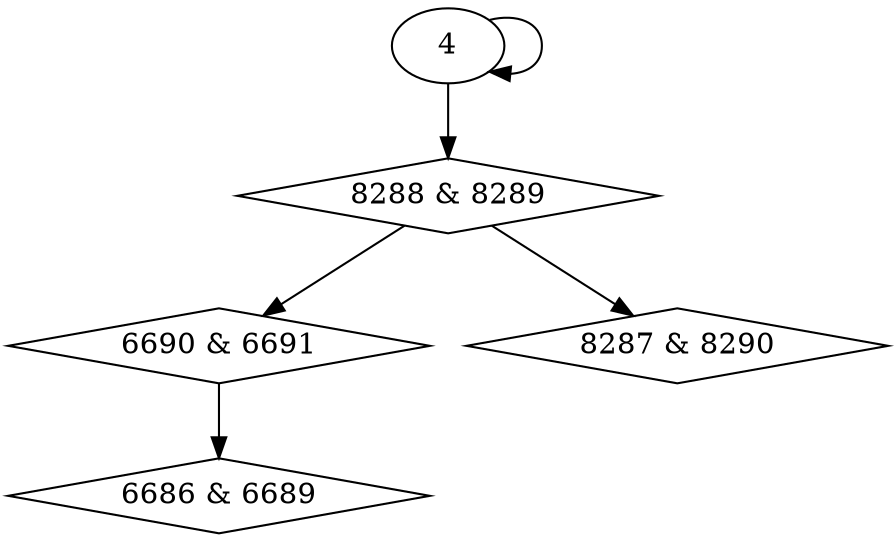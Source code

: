 digraph {
0 [label = "6686 & 6689", shape = diamond];
1 [label = "6690 & 6691", shape = diamond];
2 [label = "8287 & 8290", shape = diamond];
3 [label = "8288 & 8289", shape = diamond];
1 -> 0;
3 -> 1;
3 -> 2;
4 -> 3;
4 -> 4;
}
